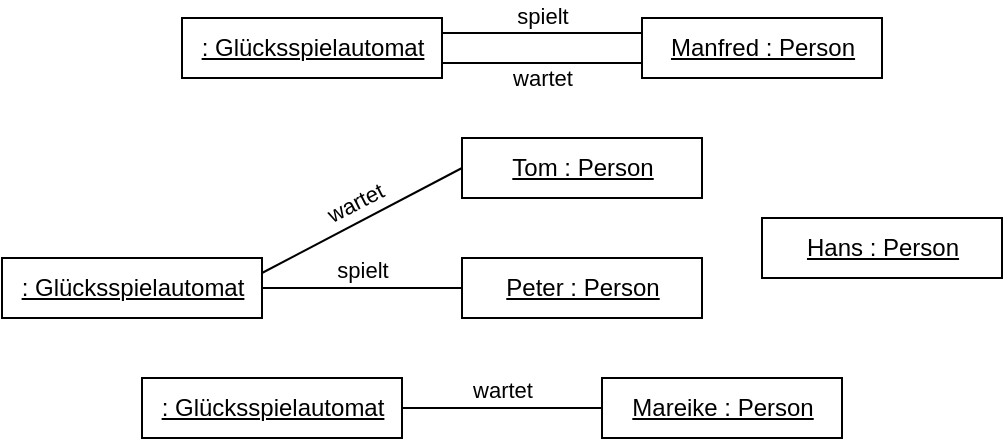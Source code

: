 <mxfile version="24.9.3">
  <diagram id="IKdcczgC__YtXfX8UIwX" name="Page-1">
    <mxGraphModel dx="1242" dy="659" grid="1" gridSize="10" guides="1" tooltips="1" connect="1" arrows="1" fold="1" page="1" pageScale="1" pageWidth="827" pageHeight="1169" math="0" shadow="0">
      <root>
        <mxCell id="0" />
        <mxCell id="1" parent="0" />
        <mxCell id="m_R6_4stdK32f-bWhgOH-3" value="&lt;u&gt;Tom : Person&lt;br&gt;&lt;/u&gt;" style="html=1;fontStyle=0" parent="1" vertex="1">
          <mxGeometry x="280" y="120" width="120" height="30" as="geometry" />
        </mxCell>
        <mxCell id="m_R6_4stdK32f-bWhgOH-1" value="&lt;u&gt;: Glücksspielautomat&lt;/u&gt;" style="html=1;fontStyle=0" parent="1" vertex="1">
          <mxGeometry x="50" y="180" width="130" height="30" as="geometry" />
        </mxCell>
        <mxCell id="UR3-a6bYdCyi_I1yDDXr-10" value="&lt;u&gt;Peter : Person&lt;br&gt;&lt;/u&gt;" style="html=1;fontStyle=0" parent="1" vertex="1">
          <mxGeometry x="280" y="180" width="120" height="30" as="geometry" />
        </mxCell>
        <mxCell id="UR3-a6bYdCyi_I1yDDXr-12" value="&lt;u&gt;: Glücksspielautomat&lt;/u&gt;" style="html=1;fontStyle=0" parent="1" vertex="1">
          <mxGeometry x="120" y="240" width="130" height="30" as="geometry" />
        </mxCell>
        <mxCell id="UR3-a6bYdCyi_I1yDDXr-14" value="spielt" style="endArrow=none;html=1;rounded=0;verticalAlign=bottom;labelBackgroundColor=none;" parent="1" source="m_R6_4stdK32f-bWhgOH-1" target="UR3-a6bYdCyi_I1yDDXr-10" edge="1">
          <mxGeometry width="50" height="50" relative="1" as="geometry">
            <mxPoint x="240" y="340" as="sourcePoint" />
            <mxPoint x="290" y="290" as="targetPoint" />
          </mxGeometry>
        </mxCell>
        <mxCell id="D4sCF0tRVFVQOE0ZVUdG-1" value="&lt;u&gt;Mareike : Person&lt;br&gt;&lt;/u&gt;" style="html=1;fontStyle=0" parent="1" vertex="1">
          <mxGeometry x="350" y="240" width="120" height="30" as="geometry" />
        </mxCell>
        <mxCell id="D4sCF0tRVFVQOE0ZVUdG-2" value="wartet" style="endArrow=none;html=1;rounded=0;verticalAlign=bottom;labelBackgroundColor=none;" parent="1" source="UR3-a6bYdCyi_I1yDDXr-12" target="D4sCF0tRVFVQOE0ZVUdG-1" edge="1">
          <mxGeometry width="50" height="50" relative="1" as="geometry">
            <mxPoint x="253" y="190" as="sourcePoint" />
            <mxPoint x="380" y="159" as="targetPoint" />
          </mxGeometry>
        </mxCell>
        <mxCell id="D4sCF0tRVFVQOE0ZVUdG-3" value="&lt;div&gt;&lt;u&gt;Hans : Person&lt;/u&gt;&lt;/div&gt;" style="html=1;fontStyle=0" parent="1" vertex="1">
          <mxGeometry x="430" y="160" width="120" height="30" as="geometry" />
        </mxCell>
        <mxCell id="D4sCF0tRVFVQOE0ZVUdG-4" value="&lt;div&gt;&lt;u&gt;Manfred : Person&lt;/u&gt;&lt;/div&gt;" style="html=1;fontStyle=0" parent="1" vertex="1">
          <mxGeometry x="370" y="60" width="120" height="30" as="geometry" />
        </mxCell>
        <mxCell id="D4sCF0tRVFVQOE0ZVUdG-5" value="&lt;u&gt;: Glücksspielautomat&lt;/u&gt;" style="html=1;fontStyle=0" parent="1" vertex="1">
          <mxGeometry x="140" y="60" width="130" height="30" as="geometry" />
        </mxCell>
        <mxCell id="D4sCF0tRVFVQOE0ZVUdG-6" value="spielt" style="endArrow=none;html=1;rounded=0;labelBackgroundColor=none;entryX=0;entryY=0.25;entryDx=0;entryDy=0;exitX=1;exitY=0.25;exitDx=0;exitDy=0;verticalAlign=bottom;" parent="1" source="D4sCF0tRVFVQOE0ZVUdG-5" target="D4sCF0tRVFVQOE0ZVUdG-4" edge="1">
          <mxGeometry width="50" height="50" relative="1" as="geometry">
            <mxPoint x="210" y="300" as="sourcePoint" />
            <mxPoint x="260" y="250" as="targetPoint" />
          </mxGeometry>
        </mxCell>
        <mxCell id="D4sCF0tRVFVQOE0ZVUdG-8" value="wartet" style="endArrow=none;html=1;rounded=0;labelBackgroundColor=none;entryX=0;entryY=0.75;entryDx=0;entryDy=0;verticalAlign=top;exitX=1;exitY=0.75;exitDx=0;exitDy=0;spacing=-4;" parent="1" source="D4sCF0tRVFVQOE0ZVUdG-5" target="D4sCF0tRVFVQOE0ZVUdG-4" edge="1">
          <mxGeometry width="50" height="50" relative="1" as="geometry">
            <mxPoint x="310" y="78" as="sourcePoint" />
            <mxPoint x="430" y="78" as="targetPoint" />
          </mxGeometry>
        </mxCell>
        <mxCell id="hxgUKDpmGXEBOWP0qruQ-3" value="" style="rounded=0;orthogonalLoop=1;jettySize=auto;html=1;exitX=0;exitY=0.5;exitDx=0;exitDy=0;entryX=1;entryY=0.25;entryDx=0;entryDy=0;endArrow=none;endFill=0;verticalAlign=bottom;" parent="1" source="m_R6_4stdK32f-bWhgOH-3" target="m_R6_4stdK32f-bWhgOH-1" edge="1">
          <mxGeometry relative="1" as="geometry">
            <mxPoint x="260" y="446" as="sourcePoint" />
            <mxPoint x="220" y="547" as="targetPoint" />
          </mxGeometry>
        </mxCell>
        <mxCell id="hxgUKDpmGXEBOWP0qruQ-4" value="wartet" style="edgeLabel;html=1;align=center;verticalAlign=bottom;resizable=0;points=[];rotation=333;labelBackgroundColor=none;" parent="hxgUKDpmGXEBOWP0qruQ-3" vertex="1" connectable="0">
          <mxGeometry x="-0.24" y="-1" relative="1" as="geometry">
            <mxPoint x="-12" y="6" as="offset" />
          </mxGeometry>
        </mxCell>
      </root>
    </mxGraphModel>
  </diagram>
</mxfile>
